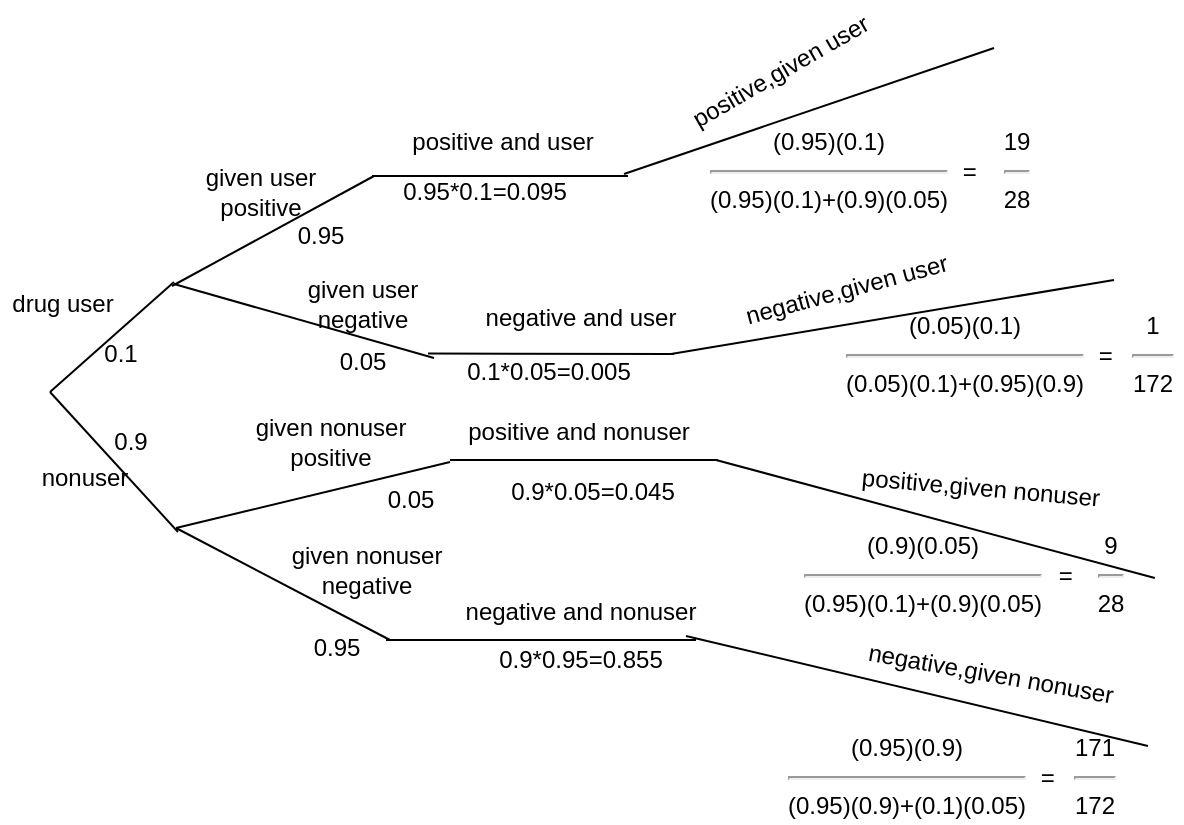 <mxfile version="13.9.2" type="github"><diagram id="jB22XPK6RwhLmbPOO4jW" name="Page-1"><mxGraphModel dx="982" dy="528" grid="0" gridSize="10" guides="1" tooltips="1" connect="1" arrows="1" fold="1" page="1" pageScale="1" pageWidth="850" pageHeight="1100" background="none" math="0" shadow="0"><root><mxCell id="0"/><mxCell id="1" parent="0"/><mxCell id="xkJPQBtn0Y3Zz_-CfaF4-1" value="" style="endArrow=none;html=1;" edge="1" parent="1"><mxGeometry width="50" height="50" relative="1" as="geometry"><mxPoint x="200" y="250" as="sourcePoint"/><mxPoint x="262" y="195" as="targetPoint"/></mxGeometry></mxCell><mxCell id="xkJPQBtn0Y3Zz_-CfaF4-2" value="" style="endArrow=none;html=1;" edge="1" parent="1"><mxGeometry width="50" height="50" relative="1" as="geometry"><mxPoint x="264" y="320" as="sourcePoint"/><mxPoint x="200" y="250" as="targetPoint"/></mxGeometry></mxCell><mxCell id="xkJPQBtn0Y3Zz_-CfaF4-3" value="nonuser" style="text;html=1;align=center;verticalAlign=middle;resizable=0;points=[];autosize=1;" vertex="1" parent="1"><mxGeometry x="190" y="284" width="53" height="18" as="geometry"/></mxCell><mxCell id="xkJPQBtn0Y3Zz_-CfaF4-4" value="drug user" style="text;html=1;align=center;verticalAlign=middle;resizable=0;points=[];autosize=1;" vertex="1" parent="1"><mxGeometry x="175" y="197" width="61" height="18" as="geometry"/></mxCell><mxCell id="xkJPQBtn0Y3Zz_-CfaF4-5" value="0.1" style="text;html=1;align=center;verticalAlign=middle;resizable=0;points=[];autosize=1;" vertex="1" parent="1"><mxGeometry x="221" y="222" width="27" height="18" as="geometry"/></mxCell><mxCell id="xkJPQBtn0Y3Zz_-CfaF4-6" value="0.9" style="text;html=1;align=center;verticalAlign=middle;resizable=0;points=[];autosize=1;" vertex="1" parent="1"><mxGeometry x="226" y="266" width="27" height="18" as="geometry"/></mxCell><mxCell id="xkJPQBtn0Y3Zz_-CfaF4-7" value="" style="endArrow=none;html=1;" edge="1" parent="1"><mxGeometry width="50" height="50" relative="1" as="geometry"><mxPoint x="261" y="197" as="sourcePoint"/><mxPoint x="362" y="142" as="targetPoint"/></mxGeometry></mxCell><mxCell id="xkJPQBtn0Y3Zz_-CfaF4-8" value="" style="endArrow=none;html=1;" edge="1" parent="1"><mxGeometry width="50" height="50" relative="1" as="geometry"><mxPoint x="370" y="374" as="sourcePoint"/><mxPoint x="263" y="318" as="targetPoint"/></mxGeometry></mxCell><mxCell id="xkJPQBtn0Y3Zz_-CfaF4-9" value="" style="endArrow=none;html=1;" edge="1" parent="1"><mxGeometry width="50" height="50" relative="1" as="geometry"><mxPoint x="400" y="285" as="sourcePoint"/><mxPoint x="263" y="318" as="targetPoint"/></mxGeometry></mxCell><mxCell id="xkJPQBtn0Y3Zz_-CfaF4-10" value="" style="endArrow=none;html=1;" edge="1" parent="1"><mxGeometry width="50" height="50" relative="1" as="geometry"><mxPoint x="262" y="196" as="sourcePoint"/><mxPoint x="392" y="233" as="targetPoint"/></mxGeometry></mxCell><mxCell id="xkJPQBtn0Y3Zz_-CfaF4-11" value="given user&lt;br&gt;positive" style="text;html=1;align=center;verticalAlign=middle;resizable=0;points=[];autosize=1;" vertex="1" parent="1"><mxGeometry x="272" y="134" width="65" height="32" as="geometry"/></mxCell><mxCell id="xkJPQBtn0Y3Zz_-CfaF4-13" value="given user&lt;br&gt;negative" style="text;html=1;align=center;verticalAlign=middle;resizable=0;points=[];autosize=1;" vertex="1" parent="1"><mxGeometry x="323" y="190" width="65" height="32" as="geometry"/></mxCell><mxCell id="xkJPQBtn0Y3Zz_-CfaF4-14" value="0.95" style="text;html=1;align=center;verticalAlign=middle;resizable=0;points=[];autosize=1;" vertex="1" parent="1"><mxGeometry x="318" y="163" width="33" height="18" as="geometry"/></mxCell><mxCell id="xkJPQBtn0Y3Zz_-CfaF4-15" value="0.05" style="text;html=1;align=center;verticalAlign=middle;resizable=0;points=[];autosize=1;" vertex="1" parent="1"><mxGeometry x="339" y="226" width="33" height="18" as="geometry"/></mxCell><mxCell id="xkJPQBtn0Y3Zz_-CfaF4-16" value="given nonuser&lt;br&gt;negative" style="text;html=1;align=center;verticalAlign=middle;resizable=0;points=[];autosize=1;" vertex="1" parent="1"><mxGeometry x="315" y="323" width="85" height="32" as="geometry"/></mxCell><mxCell id="xkJPQBtn0Y3Zz_-CfaF4-17" value="0.95" style="text;html=1;align=center;verticalAlign=middle;resizable=0;points=[];autosize=1;" vertex="1" parent="1"><mxGeometry x="326" y="369" width="33" height="18" as="geometry"/></mxCell><mxCell id="xkJPQBtn0Y3Zz_-CfaF4-18" value="0.05" style="text;html=1;align=center;verticalAlign=middle;resizable=0;points=[];autosize=1;" vertex="1" parent="1"><mxGeometry x="363" y="295" width="33" height="18" as="geometry"/></mxCell><mxCell id="xkJPQBtn0Y3Zz_-CfaF4-19" value="given nonuser&lt;br&gt;positive" style="text;html=1;align=center;verticalAlign=middle;resizable=0;points=[];autosize=1;" vertex="1" parent="1"><mxGeometry x="297" y="259" width="85" height="32" as="geometry"/></mxCell><mxCell id="xkJPQBtn0Y3Zz_-CfaF4-20" value="" style="endArrow=none;html=1;" edge="1" parent="1"><mxGeometry width="50" height="50" relative="1" as="geometry"><mxPoint x="361" y="142" as="sourcePoint"/><mxPoint x="489" y="142" as="targetPoint"/></mxGeometry></mxCell><mxCell id="xkJPQBtn0Y3Zz_-CfaF4-21" value="positive and user" style="text;html=1;align=center;verticalAlign=middle;resizable=0;points=[];autosize=1;" vertex="1" parent="1"><mxGeometry x="375" y="116" width="101" height="18" as="geometry"/></mxCell><mxCell id="xkJPQBtn0Y3Zz_-CfaF4-22" value="0.95*0.1=0.095" style="text;html=1;align=center;verticalAlign=middle;resizable=0;points=[];autosize=1;" vertex="1" parent="1"><mxGeometry x="371" y="141" width="92" height="18" as="geometry"/></mxCell><mxCell id="xkJPQBtn0Y3Zz_-CfaF4-23" value="" style="endArrow=none;html=1;" edge="1" parent="1"><mxGeometry width="50" height="50" relative="1" as="geometry"><mxPoint x="389" y="230.76" as="sourcePoint"/><mxPoint x="512" y="231" as="targetPoint"/></mxGeometry></mxCell><mxCell id="xkJPQBtn0Y3Zz_-CfaF4-24" value="" style="endArrow=none;html=1;" edge="1" parent="1"><mxGeometry width="50" height="50" relative="1" as="geometry"><mxPoint x="400" y="284" as="sourcePoint"/><mxPoint x="534" y="284" as="targetPoint"/></mxGeometry></mxCell><mxCell id="xkJPQBtn0Y3Zz_-CfaF4-25" value="" style="endArrow=none;html=1;" edge="1" parent="1"><mxGeometry width="50" height="50" relative="1" as="geometry"><mxPoint x="368" y="374" as="sourcePoint"/><mxPoint x="523" y="374" as="targetPoint"/></mxGeometry></mxCell><mxCell id="xkJPQBtn0Y3Zz_-CfaF4-26" value="negative and user" style="text;html=1;align=center;verticalAlign=middle;resizable=0;points=[];autosize=1;" vertex="1" parent="1"><mxGeometry x="412" y="204" width="105" height="18" as="geometry"/></mxCell><mxCell id="xkJPQBtn0Y3Zz_-CfaF4-27" value="0.1*0.05=0.005" style="text;html=1;align=center;verticalAlign=middle;resizable=0;points=[];autosize=1;" vertex="1" parent="1"><mxGeometry x="403" y="231" width="92" height="18" as="geometry"/></mxCell><mxCell id="xkJPQBtn0Y3Zz_-CfaF4-28" value="positive and nonuser" style="text;html=1;align=center;verticalAlign=middle;resizable=0;points=[];autosize=1;" vertex="1" parent="1"><mxGeometry x="403" y="261" width="121" height="18" as="geometry"/></mxCell><mxCell id="xkJPQBtn0Y3Zz_-CfaF4-29" value="0.9*0.05=0.045" style="text;html=1;align=center;verticalAlign=middle;resizable=0;points=[];autosize=1;" vertex="1" parent="1"><mxGeometry x="424.5" y="291" width="92" height="18" as="geometry"/></mxCell><mxCell id="xkJPQBtn0Y3Zz_-CfaF4-30" value="negative and nonuser" style="text;html=1;align=center;verticalAlign=middle;resizable=0;points=[];autosize=1;" vertex="1" parent="1"><mxGeometry x="402" y="351" width="125" height="18" as="geometry"/></mxCell><mxCell id="xkJPQBtn0Y3Zz_-CfaF4-31" value="0.9*0.95=0.855" style="text;html=1;align=center;verticalAlign=middle;resizable=0;points=[];autosize=1;" vertex="1" parent="1"><mxGeometry x="418.5" y="375" width="92" height="18" as="geometry"/></mxCell><mxCell id="xkJPQBtn0Y3Zz_-CfaF4-32" value="positive,given user" style="text;html=1;align=center;verticalAlign=middle;resizable=0;points=[];autosize=1;rotation=-30;" vertex="1" parent="1"><mxGeometry x="510.5" y="81" width="109" height="18" as="geometry"/></mxCell><mxCell id="xkJPQBtn0Y3Zz_-CfaF4-33" value="(0.95)(0.1)&lt;hr&gt;(0.95)(0.1)+(0.9)(0.05)" style="text;html=1;align=center;verticalAlign=middle;resizable=0;points=[];autosize=1;" vertex="1" parent="1"><mxGeometry x="524" y="116" width="129" height="46" as="geometry"/></mxCell><mxCell id="xkJPQBtn0Y3Zz_-CfaF4-34" value="=&amp;nbsp;" style="text;html=1;align=center;verticalAlign=middle;resizable=0;points=[];autosize=1;" vertex="1" parent="1"><mxGeometry x="651" y="131" width="20" height="18" as="geometry"/></mxCell><mxCell id="xkJPQBtn0Y3Zz_-CfaF4-35" value="19&lt;hr&gt;28" style="text;html=1;align=center;verticalAlign=middle;resizable=0;points=[];autosize=1;" vertex="1" parent="1"><mxGeometry x="671" y="116" width="23" height="46" as="geometry"/></mxCell><mxCell id="xkJPQBtn0Y3Zz_-CfaF4-36" value="(0.05)(0.1)&lt;hr&gt;(0.05)(0.1)+(0.95)(0.9)" style="text;html=1;align=center;verticalAlign=middle;resizable=0;points=[];autosize=1;" vertex="1" parent="1"><mxGeometry x="592" y="208" width="129" height="46" as="geometry"/></mxCell><mxCell id="xkJPQBtn0Y3Zz_-CfaF4-37" value="=&amp;nbsp;" style="text;html=1;align=center;verticalAlign=middle;resizable=0;points=[];autosize=1;" vertex="1" parent="1"><mxGeometry x="719" y="223" width="20" height="18" as="geometry"/></mxCell><mxCell id="xkJPQBtn0Y3Zz_-CfaF4-38" value="1&lt;hr&gt;172" style="text;html=1;align=center;verticalAlign=middle;resizable=0;points=[];autosize=1;" vertex="1" parent="1"><mxGeometry x="736" y="208" width="30" height="46" as="geometry"/></mxCell><mxCell id="xkJPQBtn0Y3Zz_-CfaF4-39" value="(0.95)(0.9)&lt;hr&gt;(0.95)(0.9)+(0.1)(0.05)" style="text;html=1;align=center;verticalAlign=middle;resizable=0;points=[];autosize=1;" vertex="1" parent="1"><mxGeometry x="563" y="419" width="129" height="46" as="geometry"/></mxCell><mxCell id="xkJPQBtn0Y3Zz_-CfaF4-40" value="=&amp;nbsp;" style="text;html=1;align=center;verticalAlign=middle;resizable=0;points=[];autosize=1;" vertex="1" parent="1"><mxGeometry x="690" y="434" width="20" height="18" as="geometry"/></mxCell><mxCell id="xkJPQBtn0Y3Zz_-CfaF4-41" value="171&lt;hr&gt;172" style="text;html=1;align=center;verticalAlign=middle;resizable=0;points=[];autosize=1;" vertex="1" parent="1"><mxGeometry x="707" y="419" width="30" height="46" as="geometry"/></mxCell><mxCell id="xkJPQBtn0Y3Zz_-CfaF4-42" value="" style="endArrow=none;html=1;" edge="1" parent="1"><mxGeometry width="50" height="50" relative="1" as="geometry"><mxPoint x="487" y="141" as="sourcePoint"/><mxPoint x="672" y="78" as="targetPoint"/></mxGeometry></mxCell><mxCell id="xkJPQBtn0Y3Zz_-CfaF4-43" value="" style="endArrow=none;html=1;" edge="1" parent="1"><mxGeometry width="50" height="50" relative="1" as="geometry"><mxPoint x="510.5" y="231" as="sourcePoint"/><mxPoint x="732" y="194" as="targetPoint"/></mxGeometry></mxCell><mxCell id="xkJPQBtn0Y3Zz_-CfaF4-44" value="negative,given user" style="text;html=1;align=center;verticalAlign=middle;resizable=0;points=[];autosize=1;rotation=-15;" vertex="1" parent="1"><mxGeometry x="541" y="190" width="114" height="18" as="geometry"/></mxCell><mxCell id="xkJPQBtn0Y3Zz_-CfaF4-45" value="" style="endArrow=none;html=1;" edge="1" parent="1"><mxGeometry width="50" height="50" relative="1" as="geometry"><mxPoint x="749" y="427" as="sourcePoint"/><mxPoint x="518" y="372" as="targetPoint"/></mxGeometry></mxCell><mxCell id="xkJPQBtn0Y3Zz_-CfaF4-46" value="" style="endArrow=none;html=1;" edge="1" parent="1"><mxGeometry width="50" height="50" relative="1" as="geometry"><mxPoint x="752.429" y="343" as="sourcePoint"/><mxPoint x="533" y="284" as="targetPoint"/></mxGeometry></mxCell><mxCell id="xkJPQBtn0Y3Zz_-CfaF4-47" value="positive,given nonuser" style="text;html=1;align=center;verticalAlign=middle;resizable=0;points=[];autosize=1;rotation=5;" vertex="1" parent="1"><mxGeometry x="600" y="289" width="129" height="18" as="geometry"/></mxCell><mxCell id="xkJPQBtn0Y3Zz_-CfaF4-48" value="(0.9)(0.05)&lt;hr&gt;(0.95)(0.1)+(0.9)(0.05)" style="text;html=1;align=center;verticalAlign=middle;resizable=0;points=[];autosize=1;" vertex="1" parent="1"><mxGeometry x="571.5" y="318" width="129" height="46" as="geometry"/></mxCell><mxCell id="xkJPQBtn0Y3Zz_-CfaF4-49" value="=&amp;nbsp;" style="text;html=1;align=center;verticalAlign=middle;resizable=0;points=[];autosize=1;" vertex="1" parent="1"><mxGeometry x="698.5" y="333" width="20" height="18" as="geometry"/></mxCell><mxCell id="xkJPQBtn0Y3Zz_-CfaF4-50" value="9&lt;hr&gt;28" style="text;html=1;align=center;verticalAlign=middle;resizable=0;points=[];autosize=1;" vertex="1" parent="1"><mxGeometry x="718.5" y="318" width="23" height="46" as="geometry"/></mxCell><mxCell id="xkJPQBtn0Y3Zz_-CfaF4-51" value="negative,given nonuser" style="text;html=1;align=center;verticalAlign=middle;resizable=0;points=[];autosize=1;rotation=10;" vertex="1" parent="1"><mxGeometry x="603" y="382" width="134" height="18" as="geometry"/></mxCell></root></mxGraphModel></diagram></mxfile>